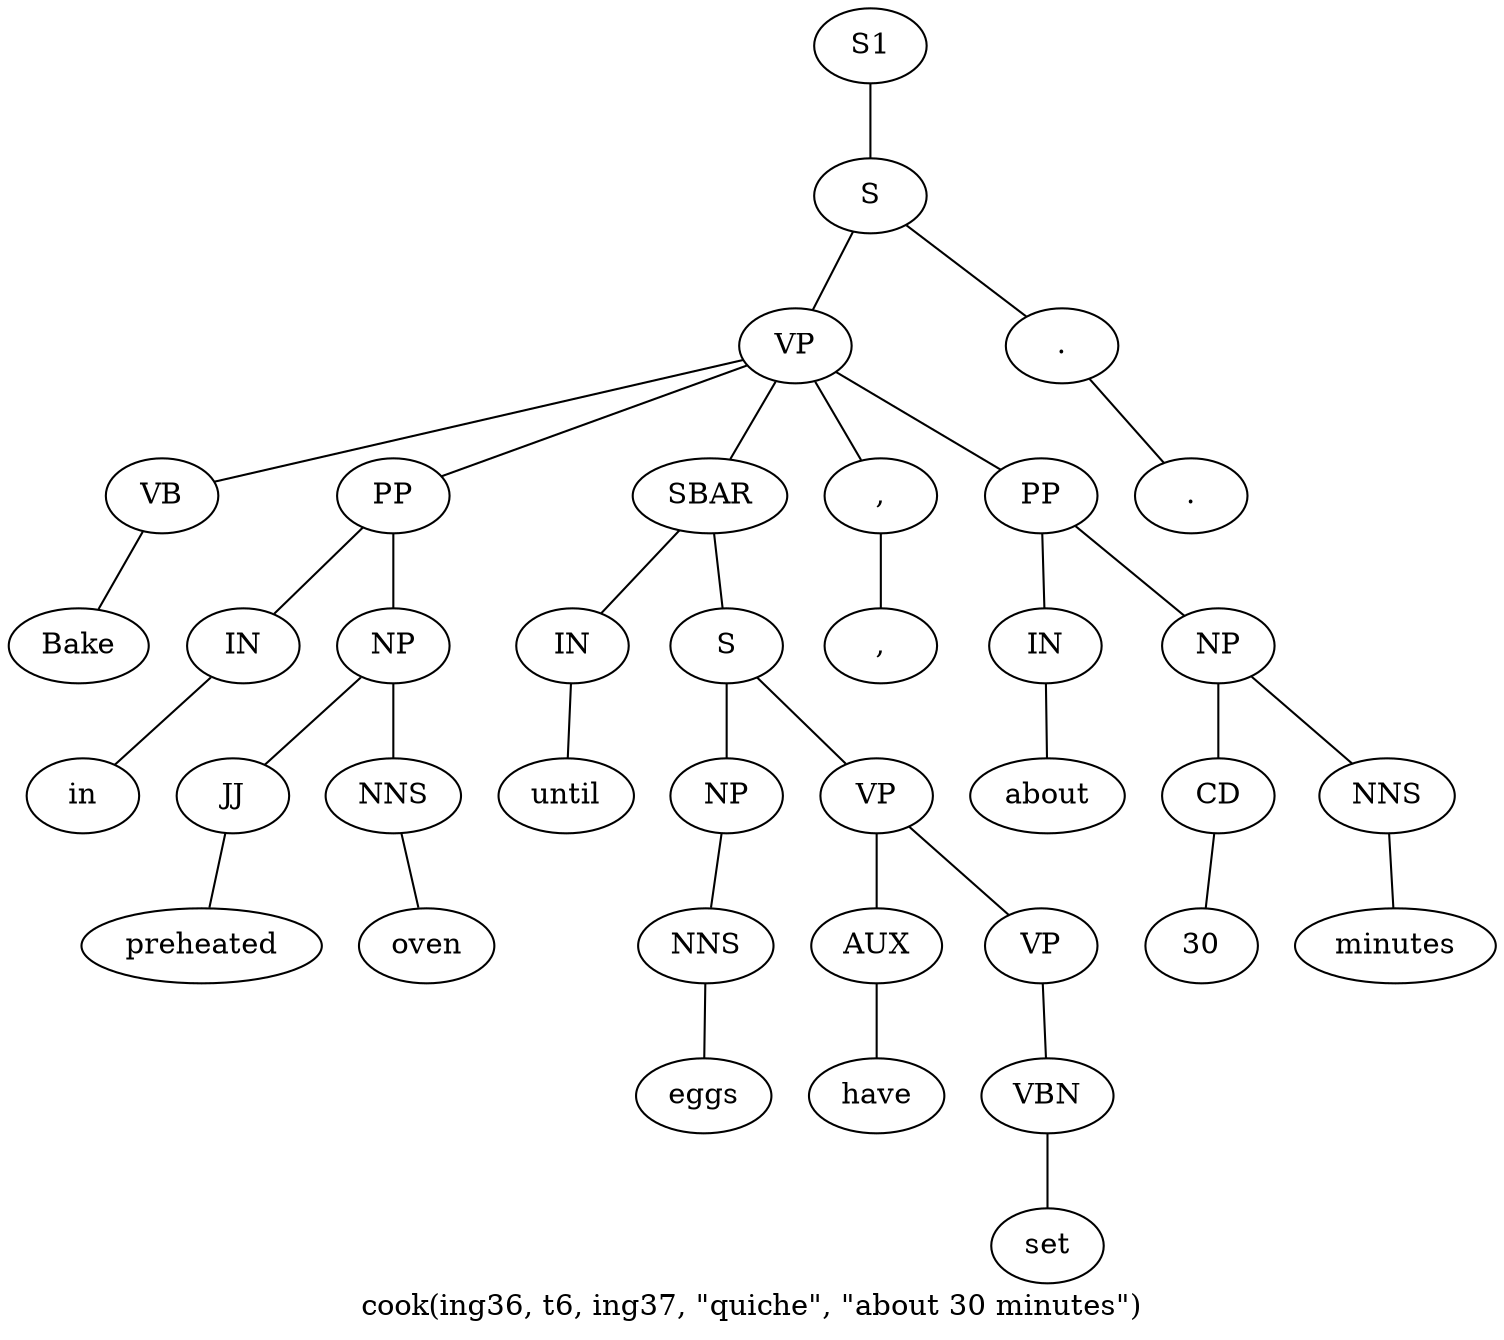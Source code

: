 graph SyntaxGraph {
	label = "cook(ing36, t6, ing37, \"quiche\", \"about 30 minutes\")";
	Node0 [label="S1"];
	Node1 [label="S"];
	Node2 [label="VP"];
	Node3 [label="VB"];
	Node4 [label="Bake"];
	Node5 [label="PP"];
	Node6 [label="IN"];
	Node7 [label="in"];
	Node8 [label="NP"];
	Node9 [label="JJ"];
	Node10 [label="preheated"];
	Node11 [label="NNS"];
	Node12 [label="oven"];
	Node13 [label="SBAR"];
	Node14 [label="IN"];
	Node15 [label="until"];
	Node16 [label="S"];
	Node17 [label="NP"];
	Node18 [label="NNS"];
	Node19 [label="eggs"];
	Node20 [label="VP"];
	Node21 [label="AUX"];
	Node22 [label="have"];
	Node23 [label="VP"];
	Node24 [label="VBN"];
	Node25 [label="set"];
	Node26 [label=","];
	Node27 [label=","];
	Node28 [label="PP"];
	Node29 [label="IN"];
	Node30 [label="about"];
	Node31 [label="NP"];
	Node32 [label="CD"];
	Node33 [label="30"];
	Node34 [label="NNS"];
	Node35 [label="minutes"];
	Node36 [label="."];
	Node37 [label="."];

	Node0 -- Node1;
	Node1 -- Node2;
	Node1 -- Node36;
	Node2 -- Node3;
	Node2 -- Node5;
	Node2 -- Node13;
	Node2 -- Node26;
	Node2 -- Node28;
	Node3 -- Node4;
	Node5 -- Node6;
	Node5 -- Node8;
	Node6 -- Node7;
	Node8 -- Node9;
	Node8 -- Node11;
	Node9 -- Node10;
	Node11 -- Node12;
	Node13 -- Node14;
	Node13 -- Node16;
	Node14 -- Node15;
	Node16 -- Node17;
	Node16 -- Node20;
	Node17 -- Node18;
	Node18 -- Node19;
	Node20 -- Node21;
	Node20 -- Node23;
	Node21 -- Node22;
	Node23 -- Node24;
	Node24 -- Node25;
	Node26 -- Node27;
	Node28 -- Node29;
	Node28 -- Node31;
	Node29 -- Node30;
	Node31 -- Node32;
	Node31 -- Node34;
	Node32 -- Node33;
	Node34 -- Node35;
	Node36 -- Node37;
}